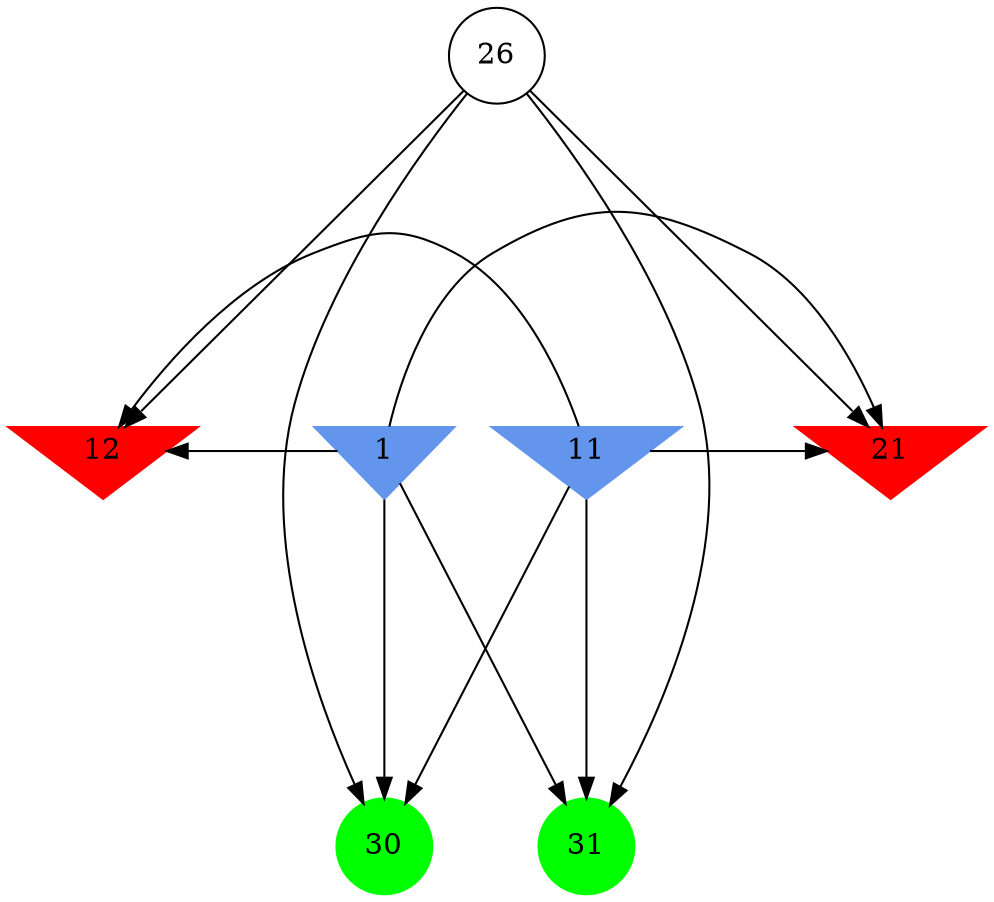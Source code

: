 digraph brain {
	ranksep=2.0;
	1 [shape=invtriangle,style=filled,color=cornflowerblue];
	11 [shape=invtriangle,style=filled,color=cornflowerblue];
	12 [shape=invtriangle,style=filled,color=red];
	21 [shape=invtriangle,style=filled,color=red];
	26 [shape=circle,color=black];
	30 [shape=circle,style=filled,color=green];
	31 [shape=circle,style=filled,color=green];
	11	->	12;
	11	->	21;
	11	->	30;
	11	->	31;
	26	->	12;
	26	->	21;
	26	->	30;
	26	->	31;
	1	->	12;
	1	->	21;
	1	->	30;
	1	->	31;
	{ rank=same; 1; 11; 12; 21; }
	{ rank=same; 26; }
	{ rank=same; 30; 31; }
}
